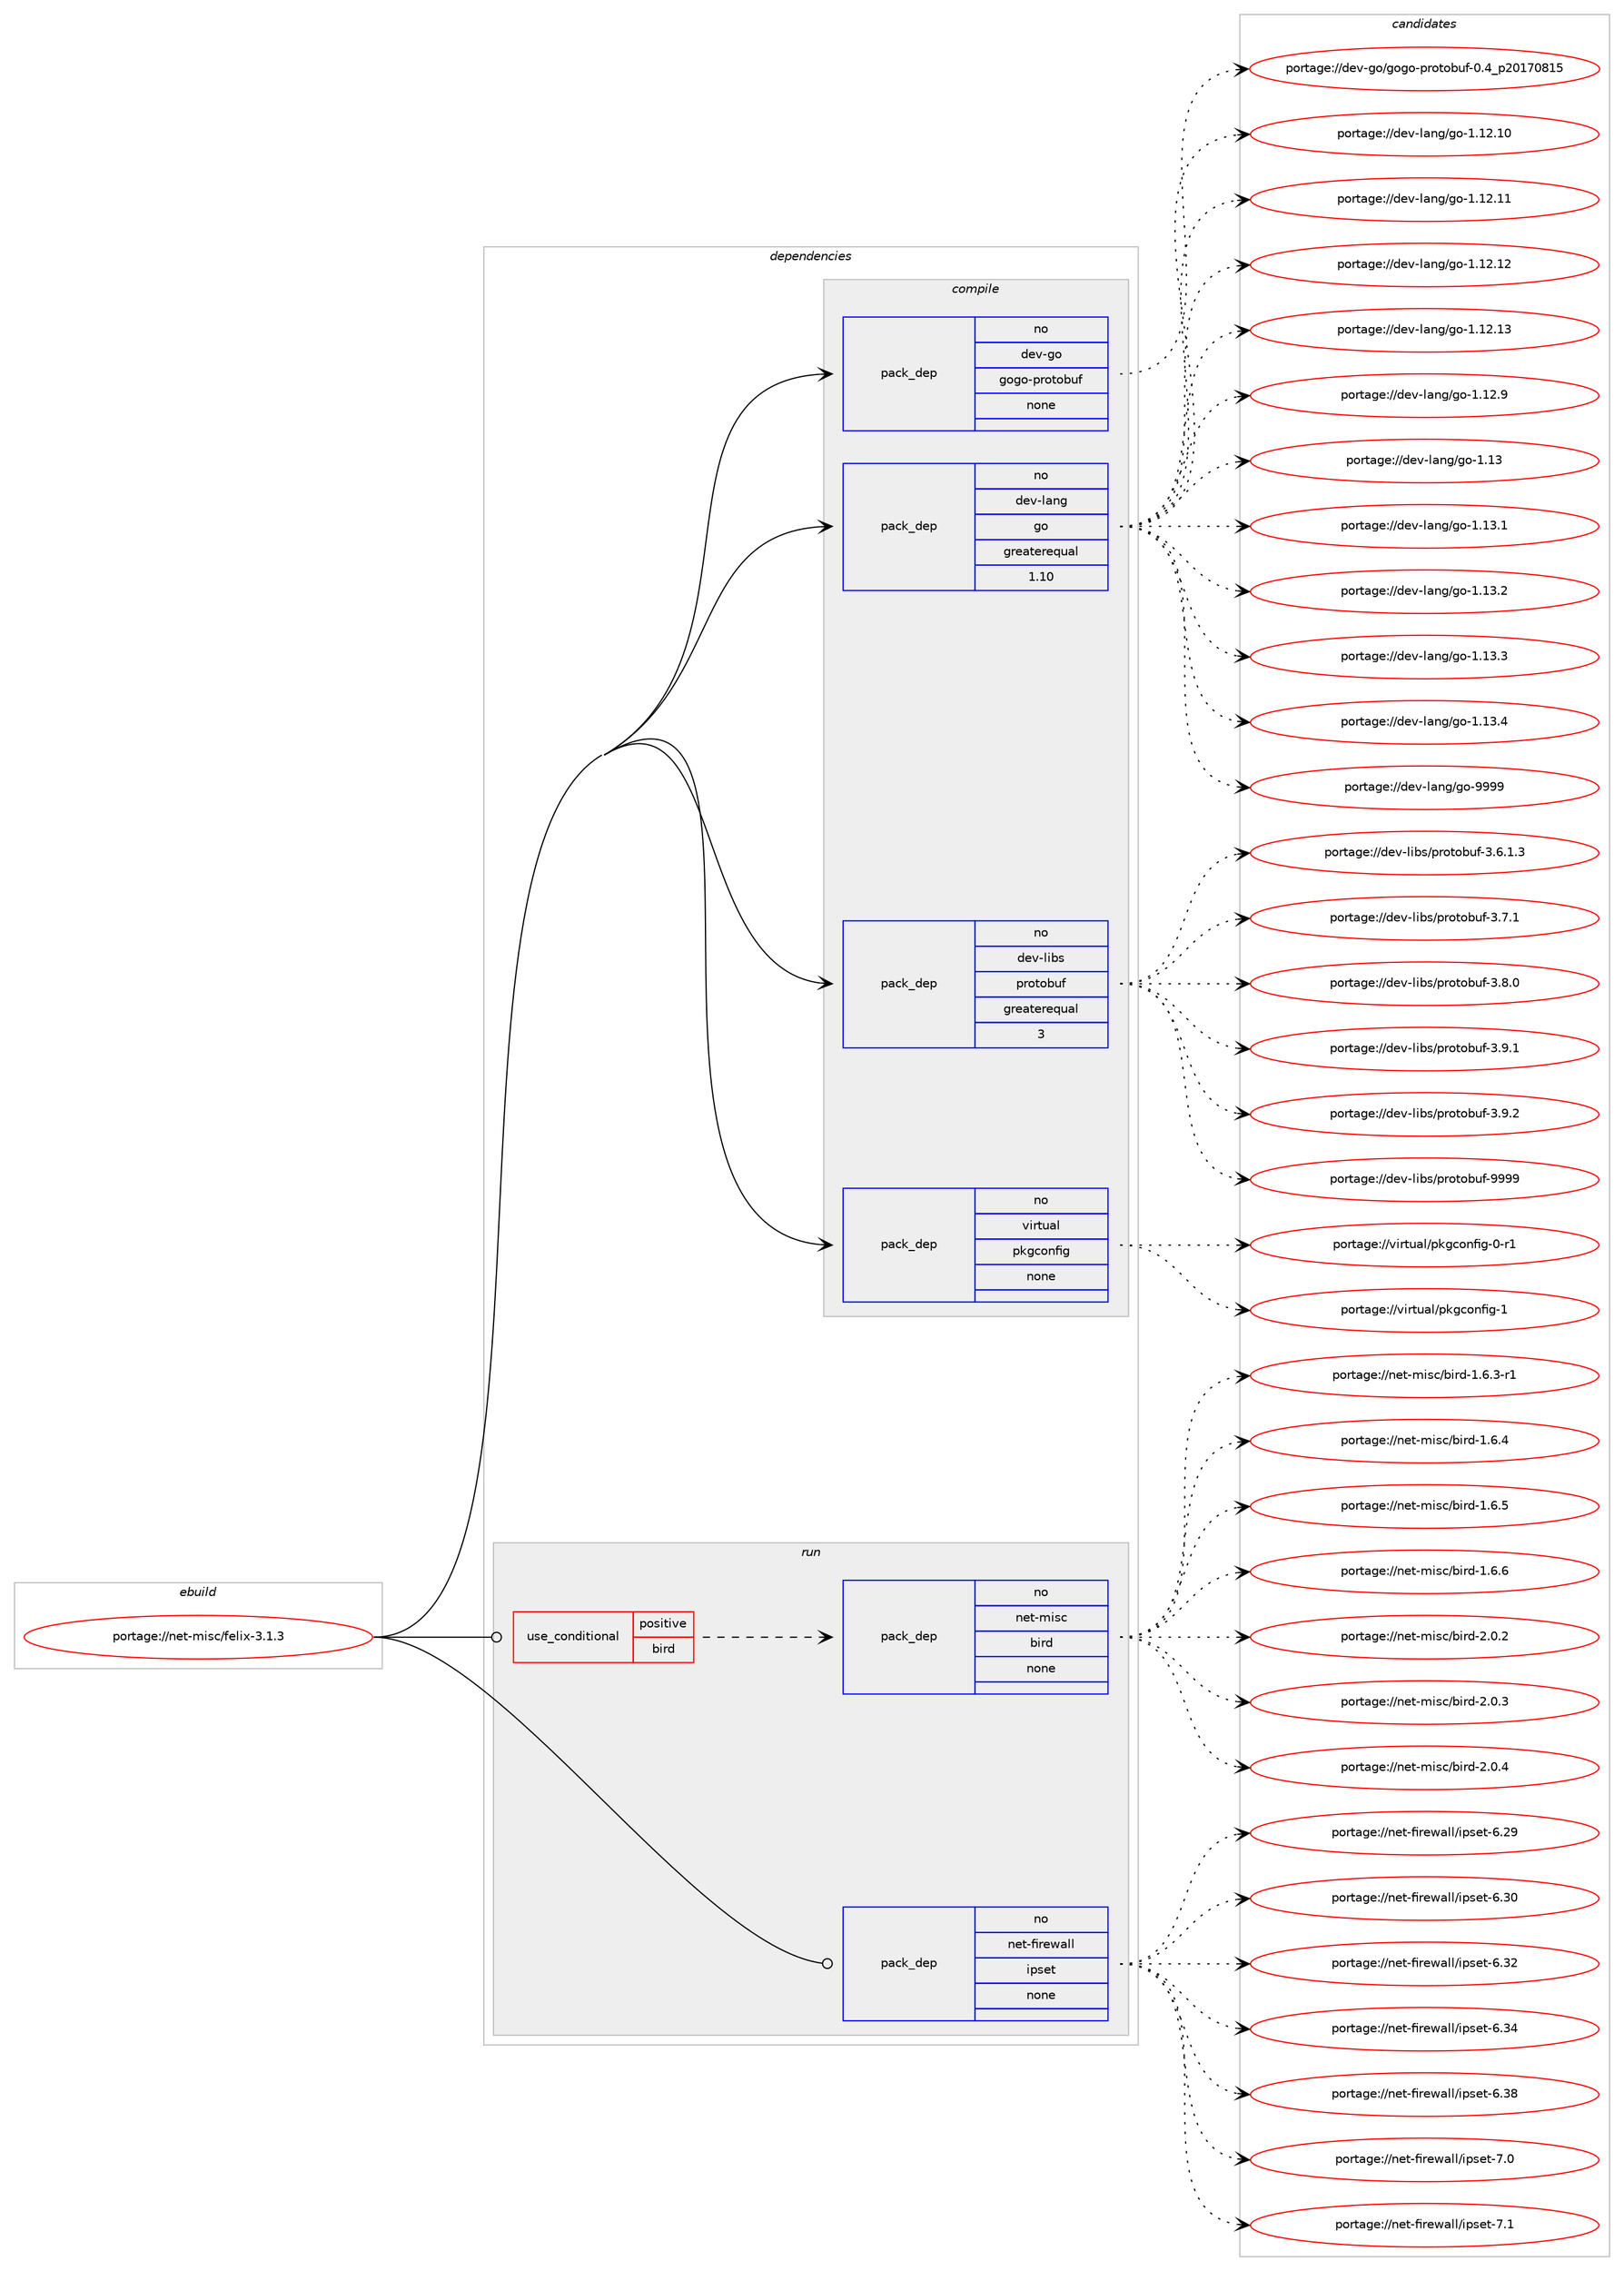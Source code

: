 digraph prolog {

# *************
# Graph options
# *************

newrank=true;
concentrate=true;
compound=true;
graph [rankdir=LR,fontname=Helvetica,fontsize=10,ranksep=1.5];#, ranksep=2.5, nodesep=0.2];
edge  [arrowhead=vee];
node  [fontname=Helvetica,fontsize=10];

# **********
# The ebuild
# **********

subgraph cluster_leftcol {
color=gray;
rank=same;
label=<<i>ebuild</i>>;
id [label="portage://net-misc/felix-3.1.3", color=red, width=4, href="../net-misc/felix-3.1.3.svg"];
}

# ****************
# The dependencies
# ****************

subgraph cluster_midcol {
color=gray;
label=<<i>dependencies</i>>;
subgraph cluster_compile {
fillcolor="#eeeeee";
style=filled;
label=<<i>compile</i>>;
subgraph pack268203 {
dependency365865 [label=<<TABLE BORDER="0" CELLBORDER="1" CELLSPACING="0" CELLPADDING="4" WIDTH="220"><TR><TD ROWSPAN="6" CELLPADDING="30">pack_dep</TD></TR><TR><TD WIDTH="110">no</TD></TR><TR><TD>dev-go</TD></TR><TR><TD>gogo-protobuf</TD></TR><TR><TD>none</TD></TR><TR><TD></TD></TR></TABLE>>, shape=none, color=blue];
}
id:e -> dependency365865:w [weight=20,style="solid",arrowhead="vee"];
subgraph pack268204 {
dependency365866 [label=<<TABLE BORDER="0" CELLBORDER="1" CELLSPACING="0" CELLPADDING="4" WIDTH="220"><TR><TD ROWSPAN="6" CELLPADDING="30">pack_dep</TD></TR><TR><TD WIDTH="110">no</TD></TR><TR><TD>dev-lang</TD></TR><TR><TD>go</TD></TR><TR><TD>greaterequal</TD></TR><TR><TD>1.10</TD></TR></TABLE>>, shape=none, color=blue];
}
id:e -> dependency365866:w [weight=20,style="solid",arrowhead="vee"];
subgraph pack268205 {
dependency365867 [label=<<TABLE BORDER="0" CELLBORDER="1" CELLSPACING="0" CELLPADDING="4" WIDTH="220"><TR><TD ROWSPAN="6" CELLPADDING="30">pack_dep</TD></TR><TR><TD WIDTH="110">no</TD></TR><TR><TD>dev-libs</TD></TR><TR><TD>protobuf</TD></TR><TR><TD>greaterequal</TD></TR><TR><TD>3</TD></TR></TABLE>>, shape=none, color=blue];
}
id:e -> dependency365867:w [weight=20,style="solid",arrowhead="vee"];
subgraph pack268206 {
dependency365868 [label=<<TABLE BORDER="0" CELLBORDER="1" CELLSPACING="0" CELLPADDING="4" WIDTH="220"><TR><TD ROWSPAN="6" CELLPADDING="30">pack_dep</TD></TR><TR><TD WIDTH="110">no</TD></TR><TR><TD>virtual</TD></TR><TR><TD>pkgconfig</TD></TR><TR><TD>none</TD></TR><TR><TD></TD></TR></TABLE>>, shape=none, color=blue];
}
id:e -> dependency365868:w [weight=20,style="solid",arrowhead="vee"];
}
subgraph cluster_compileandrun {
fillcolor="#eeeeee";
style=filled;
label=<<i>compile and run</i>>;
}
subgraph cluster_run {
fillcolor="#eeeeee";
style=filled;
label=<<i>run</i>>;
subgraph cond91571 {
dependency365869 [label=<<TABLE BORDER="0" CELLBORDER="1" CELLSPACING="0" CELLPADDING="4"><TR><TD ROWSPAN="3" CELLPADDING="10">use_conditional</TD></TR><TR><TD>positive</TD></TR><TR><TD>bird</TD></TR></TABLE>>, shape=none, color=red];
subgraph pack268207 {
dependency365870 [label=<<TABLE BORDER="0" CELLBORDER="1" CELLSPACING="0" CELLPADDING="4" WIDTH="220"><TR><TD ROWSPAN="6" CELLPADDING="30">pack_dep</TD></TR><TR><TD WIDTH="110">no</TD></TR><TR><TD>net-misc</TD></TR><TR><TD>bird</TD></TR><TR><TD>none</TD></TR><TR><TD></TD></TR></TABLE>>, shape=none, color=blue];
}
dependency365869:e -> dependency365870:w [weight=20,style="dashed",arrowhead="vee"];
}
id:e -> dependency365869:w [weight=20,style="solid",arrowhead="odot"];
subgraph pack268208 {
dependency365871 [label=<<TABLE BORDER="0" CELLBORDER="1" CELLSPACING="0" CELLPADDING="4" WIDTH="220"><TR><TD ROWSPAN="6" CELLPADDING="30">pack_dep</TD></TR><TR><TD WIDTH="110">no</TD></TR><TR><TD>net-firewall</TD></TR><TR><TD>ipset</TD></TR><TR><TD>none</TD></TR><TR><TD></TD></TR></TABLE>>, shape=none, color=blue];
}
id:e -> dependency365871:w [weight=20,style="solid",arrowhead="odot"];
}
}

# **************
# The candidates
# **************

subgraph cluster_choices {
rank=same;
color=gray;
label=<<i>candidates</i>>;

subgraph choice268203 {
color=black;
nodesep=1;
choiceportage1001011184510311147103111103111451121141111161119811710245484652951125048495548564953 [label="portage://dev-go/gogo-protobuf-0.4_p20170815", color=red, width=4,href="../dev-go/gogo-protobuf-0.4_p20170815.svg"];
dependency365865:e -> choiceportage1001011184510311147103111103111451121141111161119811710245484652951125048495548564953:w [style=dotted,weight="100"];
}
subgraph choice268204 {
color=black;
nodesep=1;
choiceportage1001011184510897110103471031114549464950464948 [label="portage://dev-lang/go-1.12.10", color=red, width=4,href="../dev-lang/go-1.12.10.svg"];
choiceportage1001011184510897110103471031114549464950464949 [label="portage://dev-lang/go-1.12.11", color=red, width=4,href="../dev-lang/go-1.12.11.svg"];
choiceportage1001011184510897110103471031114549464950464950 [label="portage://dev-lang/go-1.12.12", color=red, width=4,href="../dev-lang/go-1.12.12.svg"];
choiceportage1001011184510897110103471031114549464950464951 [label="portage://dev-lang/go-1.12.13", color=red, width=4,href="../dev-lang/go-1.12.13.svg"];
choiceportage10010111845108971101034710311145494649504657 [label="portage://dev-lang/go-1.12.9", color=red, width=4,href="../dev-lang/go-1.12.9.svg"];
choiceportage1001011184510897110103471031114549464951 [label="portage://dev-lang/go-1.13", color=red, width=4,href="../dev-lang/go-1.13.svg"];
choiceportage10010111845108971101034710311145494649514649 [label="portage://dev-lang/go-1.13.1", color=red, width=4,href="../dev-lang/go-1.13.1.svg"];
choiceportage10010111845108971101034710311145494649514650 [label="portage://dev-lang/go-1.13.2", color=red, width=4,href="../dev-lang/go-1.13.2.svg"];
choiceportage10010111845108971101034710311145494649514651 [label="portage://dev-lang/go-1.13.3", color=red, width=4,href="../dev-lang/go-1.13.3.svg"];
choiceportage10010111845108971101034710311145494649514652 [label="portage://dev-lang/go-1.13.4", color=red, width=4,href="../dev-lang/go-1.13.4.svg"];
choiceportage1001011184510897110103471031114557575757 [label="portage://dev-lang/go-9999", color=red, width=4,href="../dev-lang/go-9999.svg"];
dependency365866:e -> choiceportage1001011184510897110103471031114549464950464948:w [style=dotted,weight="100"];
dependency365866:e -> choiceportage1001011184510897110103471031114549464950464949:w [style=dotted,weight="100"];
dependency365866:e -> choiceportage1001011184510897110103471031114549464950464950:w [style=dotted,weight="100"];
dependency365866:e -> choiceportage1001011184510897110103471031114549464950464951:w [style=dotted,weight="100"];
dependency365866:e -> choiceportage10010111845108971101034710311145494649504657:w [style=dotted,weight="100"];
dependency365866:e -> choiceportage1001011184510897110103471031114549464951:w [style=dotted,weight="100"];
dependency365866:e -> choiceportage10010111845108971101034710311145494649514649:w [style=dotted,weight="100"];
dependency365866:e -> choiceportage10010111845108971101034710311145494649514650:w [style=dotted,weight="100"];
dependency365866:e -> choiceportage10010111845108971101034710311145494649514651:w [style=dotted,weight="100"];
dependency365866:e -> choiceportage10010111845108971101034710311145494649514652:w [style=dotted,weight="100"];
dependency365866:e -> choiceportage1001011184510897110103471031114557575757:w [style=dotted,weight="100"];
}
subgraph choice268205 {
color=black;
nodesep=1;
choiceportage100101118451081059811547112114111116111981171024551465446494651 [label="portage://dev-libs/protobuf-3.6.1.3", color=red, width=4,href="../dev-libs/protobuf-3.6.1.3.svg"];
choiceportage10010111845108105981154711211411111611198117102455146554649 [label="portage://dev-libs/protobuf-3.7.1", color=red, width=4,href="../dev-libs/protobuf-3.7.1.svg"];
choiceportage10010111845108105981154711211411111611198117102455146564648 [label="portage://dev-libs/protobuf-3.8.0", color=red, width=4,href="../dev-libs/protobuf-3.8.0.svg"];
choiceportage10010111845108105981154711211411111611198117102455146574649 [label="portage://dev-libs/protobuf-3.9.1", color=red, width=4,href="../dev-libs/protobuf-3.9.1.svg"];
choiceportage10010111845108105981154711211411111611198117102455146574650 [label="portage://dev-libs/protobuf-3.9.2", color=red, width=4,href="../dev-libs/protobuf-3.9.2.svg"];
choiceportage100101118451081059811547112114111116111981171024557575757 [label="portage://dev-libs/protobuf-9999", color=red, width=4,href="../dev-libs/protobuf-9999.svg"];
dependency365867:e -> choiceportage100101118451081059811547112114111116111981171024551465446494651:w [style=dotted,weight="100"];
dependency365867:e -> choiceportage10010111845108105981154711211411111611198117102455146554649:w [style=dotted,weight="100"];
dependency365867:e -> choiceportage10010111845108105981154711211411111611198117102455146564648:w [style=dotted,weight="100"];
dependency365867:e -> choiceportage10010111845108105981154711211411111611198117102455146574649:w [style=dotted,weight="100"];
dependency365867:e -> choiceportage10010111845108105981154711211411111611198117102455146574650:w [style=dotted,weight="100"];
dependency365867:e -> choiceportage100101118451081059811547112114111116111981171024557575757:w [style=dotted,weight="100"];
}
subgraph choice268206 {
color=black;
nodesep=1;
choiceportage11810511411611797108471121071039911111010210510345484511449 [label="portage://virtual/pkgconfig-0-r1", color=red, width=4,href="../virtual/pkgconfig-0-r1.svg"];
choiceportage1181051141161179710847112107103991111101021051034549 [label="portage://virtual/pkgconfig-1", color=red, width=4,href="../virtual/pkgconfig-1.svg"];
dependency365868:e -> choiceportage11810511411611797108471121071039911111010210510345484511449:w [style=dotted,weight="100"];
dependency365868:e -> choiceportage1181051141161179710847112107103991111101021051034549:w [style=dotted,weight="100"];
}
subgraph choice268207 {
color=black;
nodesep=1;
choiceportage110101116451091051159947981051141004549465446514511449 [label="portage://net-misc/bird-1.6.3-r1", color=red, width=4,href="../net-misc/bird-1.6.3-r1.svg"];
choiceportage11010111645109105115994798105114100454946544652 [label="portage://net-misc/bird-1.6.4", color=red, width=4,href="../net-misc/bird-1.6.4.svg"];
choiceportage11010111645109105115994798105114100454946544653 [label="portage://net-misc/bird-1.6.5", color=red, width=4,href="../net-misc/bird-1.6.5.svg"];
choiceportage11010111645109105115994798105114100454946544654 [label="portage://net-misc/bird-1.6.6", color=red, width=4,href="../net-misc/bird-1.6.6.svg"];
choiceportage11010111645109105115994798105114100455046484650 [label="portage://net-misc/bird-2.0.2", color=red, width=4,href="../net-misc/bird-2.0.2.svg"];
choiceportage11010111645109105115994798105114100455046484651 [label="portage://net-misc/bird-2.0.3", color=red, width=4,href="../net-misc/bird-2.0.3.svg"];
choiceportage11010111645109105115994798105114100455046484652 [label="portage://net-misc/bird-2.0.4", color=red, width=4,href="../net-misc/bird-2.0.4.svg"];
dependency365870:e -> choiceportage110101116451091051159947981051141004549465446514511449:w [style=dotted,weight="100"];
dependency365870:e -> choiceportage11010111645109105115994798105114100454946544652:w [style=dotted,weight="100"];
dependency365870:e -> choiceportage11010111645109105115994798105114100454946544653:w [style=dotted,weight="100"];
dependency365870:e -> choiceportage11010111645109105115994798105114100454946544654:w [style=dotted,weight="100"];
dependency365870:e -> choiceportage11010111645109105115994798105114100455046484650:w [style=dotted,weight="100"];
dependency365870:e -> choiceportage11010111645109105115994798105114100455046484651:w [style=dotted,weight="100"];
dependency365870:e -> choiceportage11010111645109105115994798105114100455046484652:w [style=dotted,weight="100"];
}
subgraph choice268208 {
color=black;
nodesep=1;
choiceportage1101011164510210511410111997108108471051121151011164554465057 [label="portage://net-firewall/ipset-6.29", color=red, width=4,href="../net-firewall/ipset-6.29.svg"];
choiceportage1101011164510210511410111997108108471051121151011164554465148 [label="portage://net-firewall/ipset-6.30", color=red, width=4,href="../net-firewall/ipset-6.30.svg"];
choiceportage1101011164510210511410111997108108471051121151011164554465150 [label="portage://net-firewall/ipset-6.32", color=red, width=4,href="../net-firewall/ipset-6.32.svg"];
choiceportage1101011164510210511410111997108108471051121151011164554465152 [label="portage://net-firewall/ipset-6.34", color=red, width=4,href="../net-firewall/ipset-6.34.svg"];
choiceportage1101011164510210511410111997108108471051121151011164554465156 [label="portage://net-firewall/ipset-6.38", color=red, width=4,href="../net-firewall/ipset-6.38.svg"];
choiceportage11010111645102105114101119971081084710511211510111645554648 [label="portage://net-firewall/ipset-7.0", color=red, width=4,href="../net-firewall/ipset-7.0.svg"];
choiceportage11010111645102105114101119971081084710511211510111645554649 [label="portage://net-firewall/ipset-7.1", color=red, width=4,href="../net-firewall/ipset-7.1.svg"];
dependency365871:e -> choiceportage1101011164510210511410111997108108471051121151011164554465057:w [style=dotted,weight="100"];
dependency365871:e -> choiceportage1101011164510210511410111997108108471051121151011164554465148:w [style=dotted,weight="100"];
dependency365871:e -> choiceportage1101011164510210511410111997108108471051121151011164554465150:w [style=dotted,weight="100"];
dependency365871:e -> choiceportage1101011164510210511410111997108108471051121151011164554465152:w [style=dotted,weight="100"];
dependency365871:e -> choiceportage1101011164510210511410111997108108471051121151011164554465156:w [style=dotted,weight="100"];
dependency365871:e -> choiceportage11010111645102105114101119971081084710511211510111645554648:w [style=dotted,weight="100"];
dependency365871:e -> choiceportage11010111645102105114101119971081084710511211510111645554649:w [style=dotted,weight="100"];
}
}

}
